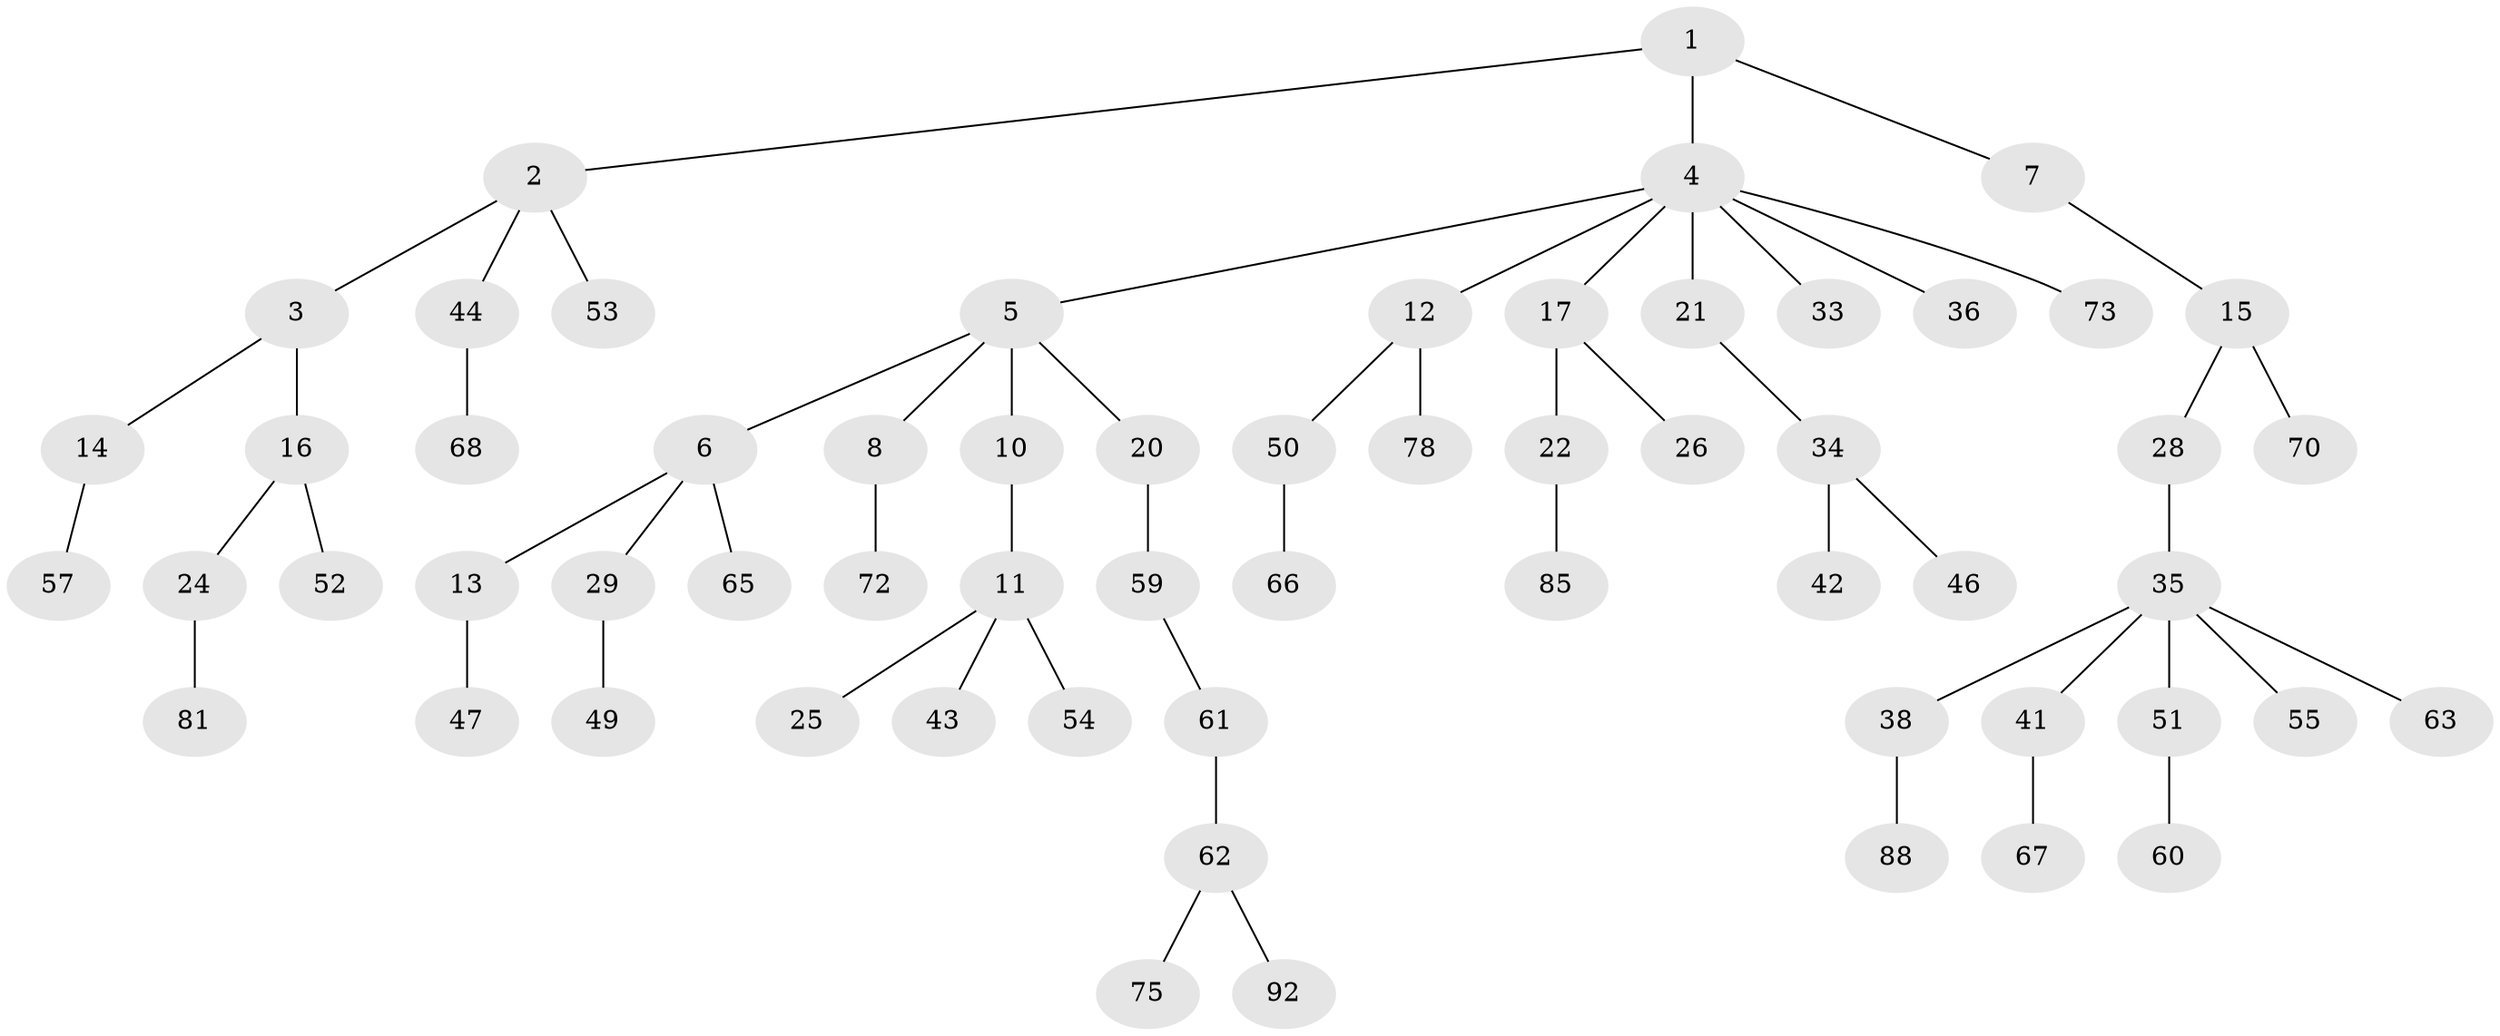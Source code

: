 // Generated by graph-tools (version 1.1) at 2025/52/02/27/25 19:52:11]
// undirected, 61 vertices, 60 edges
graph export_dot {
graph [start="1"]
  node [color=gray90,style=filled];
  1;
  2 [super="+32"];
  3;
  4 [super="+91"];
  5 [super="+37"];
  6 [super="+45"];
  7 [super="+9"];
  8 [super="+30"];
  10 [super="+27"];
  11 [super="+19"];
  12 [super="+18"];
  13 [super="+23"];
  14 [super="+56"];
  15 [super="+90"];
  16 [super="+40"];
  17 [super="+69"];
  20;
  21;
  22 [super="+84"];
  24;
  25;
  26;
  28;
  29 [super="+31"];
  33;
  34 [super="+64"];
  35 [super="+39"];
  36;
  38 [super="+82"];
  41 [super="+58"];
  42 [super="+48"];
  43;
  44 [super="+77"];
  46;
  47;
  49 [super="+76"];
  50 [super="+83"];
  51;
  52;
  53;
  54 [super="+79"];
  55;
  57 [super="+86"];
  59 [super="+93"];
  60;
  61;
  62 [super="+87"];
  63 [super="+71"];
  65;
  66;
  67;
  68 [super="+74"];
  70 [super="+80"];
  72;
  73;
  75;
  78 [super="+89"];
  81;
  85;
  88;
  92;
  1 -- 2;
  1 -- 4;
  1 -- 7;
  2 -- 3;
  2 -- 44;
  2 -- 53;
  3 -- 14;
  3 -- 16;
  4 -- 5;
  4 -- 12;
  4 -- 17;
  4 -- 21;
  4 -- 33;
  4 -- 36;
  4 -- 73;
  5 -- 6;
  5 -- 8;
  5 -- 10;
  5 -- 20;
  6 -- 13;
  6 -- 29;
  6 -- 65;
  7 -- 15;
  8 -- 72;
  10 -- 11;
  11 -- 25;
  11 -- 43;
  11 -- 54;
  12 -- 50;
  12 -- 78;
  13 -- 47;
  14 -- 57;
  15 -- 28;
  15 -- 70;
  16 -- 24;
  16 -- 52;
  17 -- 22;
  17 -- 26;
  20 -- 59;
  21 -- 34;
  22 -- 85;
  24 -- 81;
  28 -- 35;
  29 -- 49;
  34 -- 42;
  34 -- 46;
  35 -- 38;
  35 -- 51;
  35 -- 55;
  35 -- 41;
  35 -- 63;
  38 -- 88;
  41 -- 67;
  44 -- 68;
  50 -- 66;
  51 -- 60;
  59 -- 61;
  61 -- 62;
  62 -- 75;
  62 -- 92;
}
